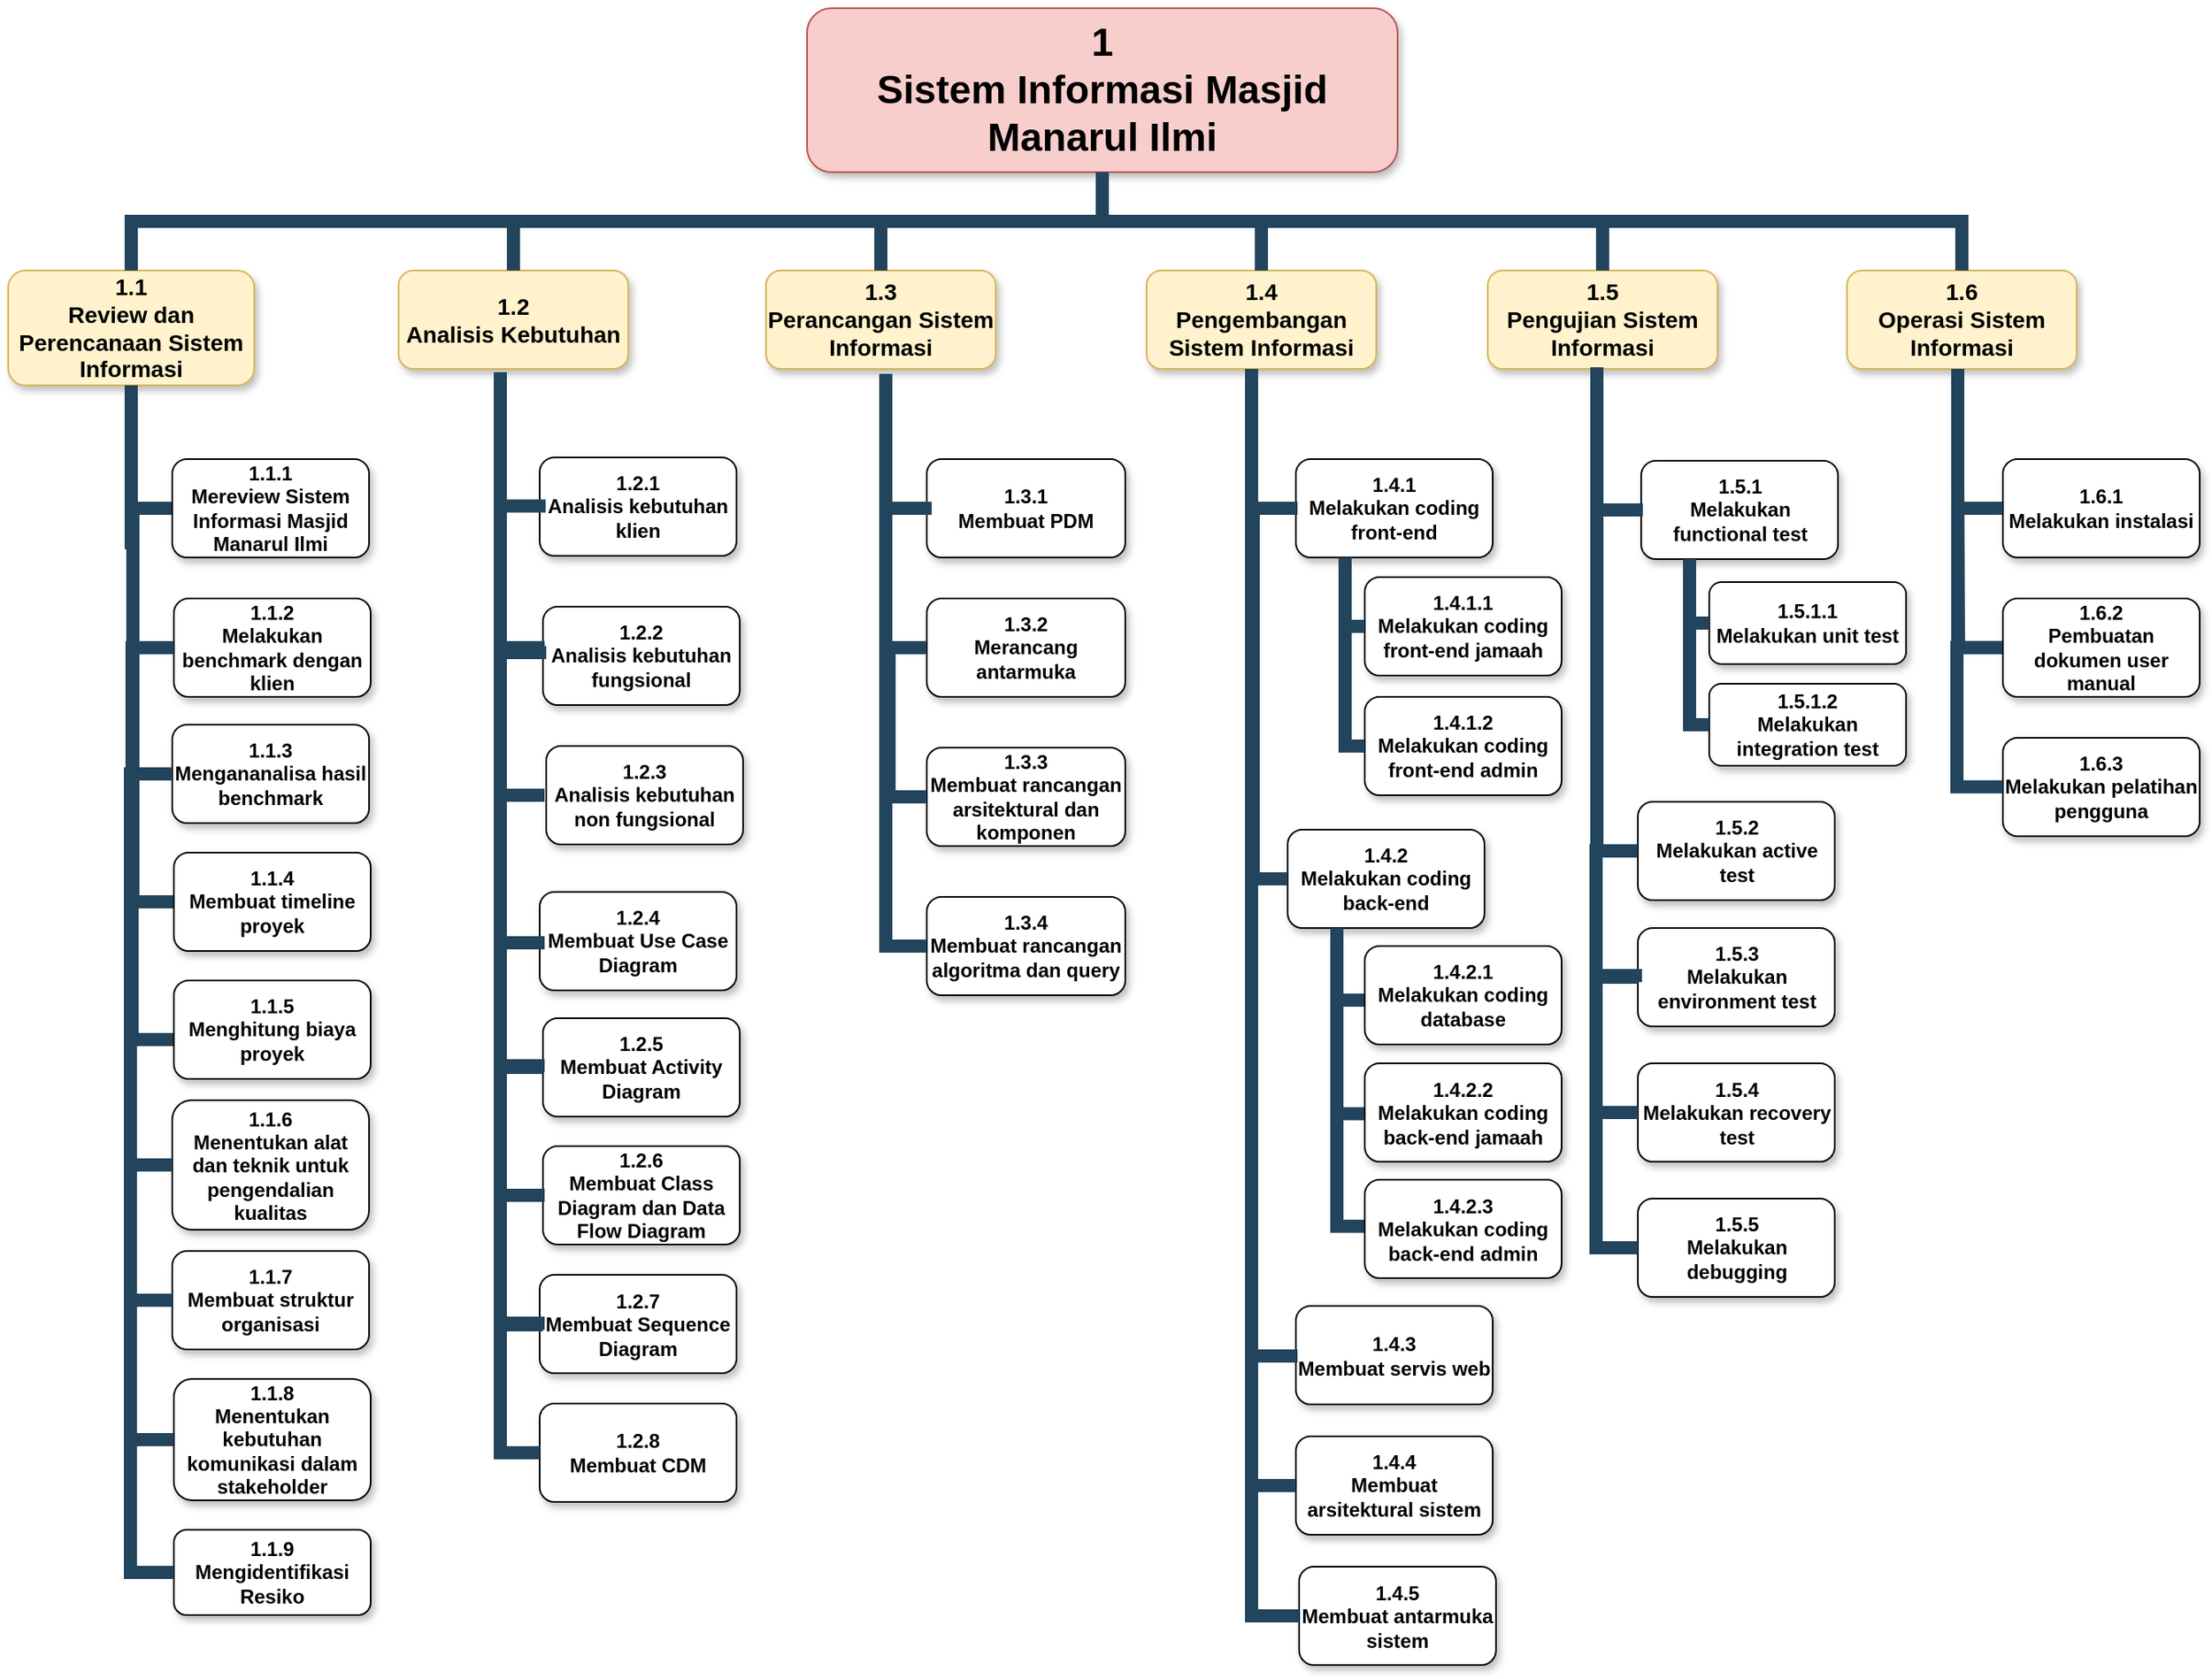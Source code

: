 <mxfile version="12.1.0" type="device" pages="1"><diagram name="Page-1" id="64c3da0e-402f-94eb-ee01-a36477274f13"><mxGraphModel dx="2170" dy="1205" grid="1" gridSize="10" guides="1" tooltips="1" connect="1" arrows="1" fold="1" page="1" pageScale="1" pageWidth="1169" pageHeight="826" background="#ffffff" math="0" shadow="0"><root><mxCell id="0"/><mxCell id="1" parent="0"/><mxCell id="2" value="1&#10;Sistem Informasi Masjid Manarul Ilmi" style="whiteSpace=wrap;rounded=1;shadow=1;fillColor=#f8cecc;strokeColor=#b85450;fontStyle=1;fontSize=24" parent="1" vertex="1"><mxGeometry x="980" y="10" width="360" height="100" as="geometry"/></mxCell><mxCell id="3" value="1.1&#10;Review dan Perencanaan Sistem Informasi" style="whiteSpace=wrap;rounded=1;fillColor=#fff2cc;strokeColor=#d6b656;shadow=1;fontStyle=1;fontSize=14" parent="1" vertex="1"><mxGeometry x="493" y="170" width="150" height="70" as="geometry"/></mxCell><mxCell id="4" value="1.2&#10;Analisis Kebutuhan" style="whiteSpace=wrap;rounded=1;fillColor=#fff2cc;strokeColor=#d6b656;shadow=1;fontStyle=1;fontSize=14" parent="1" vertex="1"><mxGeometry x="731" y="170.0" width="140" height="60" as="geometry"/></mxCell><mxCell id="5" value="1.6&#10;Operasi Sistem Informasi" style="whiteSpace=wrap;rounded=1;fillColor=#fff2cc;strokeColor=#d6b656;shadow=1;fontStyle=1;fontSize=14" parent="1" vertex="1"><mxGeometry x="1614" y="170.0" width="140" height="60" as="geometry"/></mxCell><mxCell id="6" value="1.3&#10;Perancangan Sistem Informasi" style="whiteSpace=wrap;rounded=1;fillColor=#fff2cc;strokeColor=#d6b656;shadow=1;fontStyle=1;fontSize=14" parent="1" vertex="1"><mxGeometry x="955" y="170.0" width="140" height="60" as="geometry"/></mxCell><mxCell id="7" value="1.4&#10;Pengembangan Sistem Informasi" style="whiteSpace=wrap;rounded=1;fillColor=#fff2cc;strokeColor=#d6b656;shadow=1;fontStyle=1;fontSize=14" parent="1" vertex="1"><mxGeometry x="1187" y="170.0" width="140" height="60" as="geometry"/></mxCell><mxCell id="8" value="1.5&#10;Pengujian Sistem Informasi" style="whiteSpace=wrap;rounded=1;fillColor=#fff2cc;strokeColor=#d6b656;shadow=1;fontStyle=1;fontSize=14" parent="1" vertex="1"><mxGeometry x="1395" y="170.0" width="140" height="60" as="geometry"/></mxCell><mxCell id="38" value="1.1.3&#10;Mengananalisa hasil benchmark" style="whiteSpace=wrap;rounded=1;shadow=1;fontStyle=1" parent="1" vertex="1"><mxGeometry x="593.0" y="447.0" width="120" height="60" as="geometry"/></mxCell><mxCell id="104" value="" style="edgeStyle=elbowEdgeStyle;elbow=vertical;rounded=0;fontColor=#000000;endArrow=none;endFill=0;strokeWidth=8;strokeColor=#23445D;" parent="1" edge="1"><mxGeometry width="100" height="100" relative="1" as="geometry"><mxPoint x="568" y="240" as="sourcePoint"/><mxPoint x="568" y="340" as="targetPoint"/><Array as="points"><mxPoint x="568" y="310"/></Array></mxGeometry></mxCell><mxCell id="111" value="" style="edgeStyle=elbowEdgeStyle;elbow=horizontal;rounded=0;fontColor=#000000;endArrow=none;endFill=0;strokeWidth=8;strokeColor=#23445D;entryX=0;entryY=0.5;entryDx=0;entryDy=0;exitX=0;exitY=0.5;exitDx=0;exitDy=0;" parent="1" source="Y_pR6xdChEj1pHCICnAG-238" edge="1"><mxGeometry width="100" height="100" relative="1" as="geometry"><mxPoint x="589" y="328.0" as="sourcePoint"/><mxPoint x="594" y="555" as="targetPoint"/><Array as="points"><mxPoint x="569" y="378"/><mxPoint x="579" y="378"/></Array></mxGeometry></mxCell><mxCell id="229" value="" style="edgeStyle=elbowEdgeStyle;elbow=vertical;rounded=0;fontColor=#000000;endArrow=none;endFill=0;strokeWidth=8;strokeColor=#23445D;" parent="1" source="2" target="3" edge="1"><mxGeometry width="100" height="100" relative="1" as="geometry"><mxPoint x="540" y="140" as="sourcePoint"/><mxPoint x="640" y="40" as="targetPoint"/></mxGeometry></mxCell><mxCell id="230" value="" style="edgeStyle=elbowEdgeStyle;elbow=vertical;rounded=0;fontColor=#000000;endArrow=none;endFill=0;strokeWidth=8;strokeColor=#23445D;" parent="1" source="2" target="4" edge="1"><mxGeometry width="100" height="100" relative="1" as="geometry"><mxPoint x="550" y="150" as="sourcePoint"/><mxPoint x="650" y="50" as="targetPoint"/></mxGeometry></mxCell><mxCell id="231" value="" style="edgeStyle=elbowEdgeStyle;elbow=vertical;rounded=0;fontColor=#000000;endArrow=none;endFill=0;strokeWidth=8;strokeColor=#23445D;exitX=0.5;exitY=1;exitDx=0;exitDy=0;entryX=0.5;entryY=0;entryDx=0;entryDy=0;" parent="1" source="2" target="6" edge="1"><mxGeometry width="100" height="100" relative="1" as="geometry"><mxPoint x="1199" y="110" as="sourcePoint"/><mxPoint x="1009" y="170.0" as="targetPoint"/></mxGeometry></mxCell><mxCell id="232" value="" style="edgeStyle=elbowEdgeStyle;elbow=vertical;rounded=0;fontColor=#000000;endArrow=none;endFill=0;strokeWidth=8;strokeColor=#23445D;" parent="1" source="2" target="7" edge="1"><mxGeometry width="100" height="100" relative="1" as="geometry"><mxPoint x="570" y="170" as="sourcePoint"/><mxPoint x="670" y="70" as="targetPoint"/></mxGeometry></mxCell><mxCell id="233" value="" style="edgeStyle=elbowEdgeStyle;elbow=vertical;rounded=0;fontColor=#000000;endArrow=none;endFill=0;strokeWidth=8;strokeColor=#23445D;" parent="1" source="2" target="8" edge="1"><mxGeometry width="100" height="100" relative="1" as="geometry"><mxPoint x="580" y="180" as="sourcePoint"/><mxPoint x="680" y="80" as="targetPoint"/></mxGeometry></mxCell><mxCell id="234" value="" style="edgeStyle=elbowEdgeStyle;elbow=vertical;rounded=0;fontColor=#000000;endArrow=none;endFill=0;strokeWidth=8;strokeColor=#23445D;" parent="1" source="2" target="5" edge="1"><mxGeometry width="100" height="100" relative="1" as="geometry"><mxPoint x="590" y="190" as="sourcePoint"/><mxPoint x="690" y="90" as="targetPoint"/></mxGeometry></mxCell><mxCell id="f7Loid36G6r8QxjB7iLf-239" style="edgeStyle=orthogonalEdgeStyle;rounded=0;orthogonalLoop=1;jettySize=auto;html=1;" parent="1" source="by5tlI6ho6BqGMb9h1lr-247" edge="1"><mxGeometry relative="1" as="geometry"><mxPoint x="790" y="400" as="targetPoint"/></mxGeometry></mxCell><mxCell id="by5tlI6ho6BqGMb9h1lr-247" value="1.2.2&#10;Analisis kebutuhan fungsional" style="whiteSpace=wrap;rounded=1;shadow=1;fontStyle=1" parent="1" vertex="1"><mxGeometry x="819.0" y="375.0" width="120" height="60" as="geometry"/></mxCell><mxCell id="by5tlI6ho6BqGMb9h1lr-251" value="" style="edgeStyle=elbowEdgeStyle;elbow=vertical;rounded=0;fontColor=#000000;endArrow=none;endFill=0;strokeWidth=8;strokeColor=#23445D;" parent="1" edge="1"><mxGeometry width="100" height="100" relative="1" as="geometry"><mxPoint x="793" y="232" as="sourcePoint"/><mxPoint x="793" y="332" as="targetPoint"/><Array as="points"><mxPoint x="793" y="302"/></Array></mxGeometry></mxCell><mxCell id="by5tlI6ho6BqGMb9h1lr-253" value="1.2.1&#10;Analisis kebutuhan klien" style="whiteSpace=wrap;rounded=1;shadow=1;fontStyle=1" parent="1" vertex="1"><mxGeometry x="817.0" y="284.0" width="120" height="60" as="geometry"/></mxCell><mxCell id="by5tlI6ho6BqGMb9h1lr-256" value="" style="edgeStyle=elbowEdgeStyle;elbow=horizontal;rounded=0;fontColor=#000000;endArrow=none;endFill=0;strokeWidth=8;strokeColor=#23445D;exitX=0.025;exitY=0.5;exitDx=0;exitDy=0;exitPerimeter=0;" parent="1" edge="1"><mxGeometry width="100" height="100" relative="1" as="geometry"><mxPoint x="820.667" y="313.667" as="sourcePoint"/><mxPoint x="821" y="403" as="targetPoint"/><Array as="points"><mxPoint x="793" y="243"/><mxPoint x="793" y="735"/><mxPoint x="813" y="535"/></Array></mxGeometry></mxCell><mxCell id="by5tlI6ho6BqGMb9h1lr-262" value="1.3.1&#10;Membuat PDM" style="whiteSpace=wrap;rounded=1;shadow=1;fontStyle=1" parent="1" vertex="1"><mxGeometry x="1053" y="285.0" width="121" height="60" as="geometry"/></mxCell><mxCell id="by5tlI6ho6BqGMb9h1lr-263" value="1.3.2&#10;Merancang antarmuka" style="whiteSpace=wrap;rounded=1;shadow=1;fontStyle=1" parent="1" vertex="1"><mxGeometry x="1053" y="370.0" width="121" height="60" as="geometry"/></mxCell><mxCell id="by5tlI6ho6BqGMb9h1lr-264" value="" style="edgeStyle=elbowEdgeStyle;elbow=vertical;rounded=0;fontColor=#000000;endArrow=none;endFill=0;strokeWidth=8;strokeColor=#23445D;" parent="1" edge="1"><mxGeometry width="100" height="100" relative="1" as="geometry"><mxPoint x="1028" y="233" as="sourcePoint"/><mxPoint x="1028" y="333" as="targetPoint"/><Array as="points"><mxPoint x="1028" y="303"/></Array></mxGeometry></mxCell><mxCell id="by5tlI6ho6BqGMb9h1lr-265" value="" style="edgeStyle=elbowEdgeStyle;elbow=horizontal;rounded=0;fontColor=#000000;endArrow=none;endFill=0;strokeWidth=8;strokeColor=#23445D;entryX=0;entryY=0.5;entryDx=0;entryDy=0;" parent="1" target="by5tlI6ho6BqGMb9h1lr-271" edge="1"><mxGeometry width="100" height="100" relative="1" as="geometry"><mxPoint x="1056.0" y="315" as="sourcePoint"/><mxPoint x="1053" y="725.0" as="targetPoint"/><Array as="points"><mxPoint x="1028" y="725"/><mxPoint x="1048" y="525"/></Array></mxGeometry></mxCell><mxCell id="by5tlI6ho6BqGMb9h1lr-271" value="1.3.3&#10;Membuat rancangan arsitektural dan komponen" style="whiteSpace=wrap;rounded=1;shadow=1;fontStyle=1" parent="1" vertex="1"><mxGeometry x="1053" y="461.0" width="121" height="60" as="geometry"/></mxCell><mxCell id="by5tlI6ho6BqGMb9h1lr-273" value="1.4.1&#10;Melakukan coding front-end" style="whiteSpace=wrap;rounded=1;shadow=1;fontStyle=1" parent="1" vertex="1"><mxGeometry x="1278.0" y="285.0" width="120" height="60" as="geometry"/></mxCell><mxCell id="by5tlI6ho6BqGMb9h1lr-274" value="1.4.4&#10;Membuat arsitektural sistem" style="whiteSpace=wrap;rounded=1;shadow=1;fontStyle=1" parent="1" vertex="1"><mxGeometry x="1278.0" y="881.0" width="120" height="60" as="geometry"/></mxCell><mxCell id="by5tlI6ho6BqGMb9h1lr-275" value="1.4.5&#10;Membuat antarmuka sistem" style="whiteSpace=wrap;rounded=1;shadow=1;fontStyle=1" parent="1" vertex="1"><mxGeometry x="1280.0" y="960.5" width="120" height="60" as="geometry"/></mxCell><mxCell id="by5tlI6ho6BqGMb9h1lr-278" value="" style="edgeStyle=elbowEdgeStyle;elbow=vertical;rounded=0;fontColor=#000000;endArrow=none;endFill=0;strokeWidth=8;strokeColor=#23445D;" parent="1" edge="1"><mxGeometry width="100" height="100" relative="1" as="geometry"><mxPoint x="1251" y="230" as="sourcePoint"/><mxPoint x="1251" y="330" as="targetPoint"/><Array as="points"><mxPoint x="1251" y="300"/></Array></mxGeometry></mxCell><mxCell id="by5tlI6ho6BqGMb9h1lr-279" value="" style="edgeStyle=elbowEdgeStyle;elbow=horizontal;rounded=0;fontColor=#000000;endArrow=none;endFill=0;strokeWidth=8;strokeColor=#23445D;entryX=0;entryY=0.5;entryDx=0;entryDy=0;" parent="1" target="by5tlI6ho6BqGMb9h1lr-275" edge="1"><mxGeometry width="100" height="100" relative="1" as="geometry"><mxPoint x="1279.0" y="315" as="sourcePoint"/><mxPoint x="1266" y="575" as="targetPoint"/><Array as="points"><mxPoint x="1251" y="725"/><mxPoint x="1271" y="525"/></Array></mxGeometry></mxCell><mxCell id="by5tlI6ho6BqGMb9h1lr-280" value="1.4.3&#10;Membuat servis web" style="whiteSpace=wrap;rounded=1;shadow=1;fontStyle=1" parent="1" vertex="1"><mxGeometry x="1278.0" y="801.5" width="120" height="60" as="geometry"/></mxCell><mxCell id="by5tlI6ho6BqGMb9h1lr-281" value="" style="edgeStyle=elbowEdgeStyle;elbow=horizontal;rounded=0;fontColor=#000000;endArrow=none;endFill=0;strokeWidth=8;strokeColor=#23445D;entryX=0;entryY=0.5;entryDx=0;entryDy=0;" parent="1" edge="1" target="by5tlI6ho6BqGMb9h1lr-274"><mxGeometry width="100" height="100" relative="1" as="geometry"><mxPoint x="1279" y="832" as="sourcePoint"/><mxPoint x="1279.0" y="921" as="targetPoint"/><Array as="points"><mxPoint x="1251" y="1253"/><mxPoint x="1271" y="1053"/></Array></mxGeometry></mxCell><mxCell id="by5tlI6ho6BqGMb9h1lr-283" value="1.5.1&#10;Melakukan functional test" style="whiteSpace=wrap;rounded=1;shadow=1;fontStyle=1" parent="1" vertex="1"><mxGeometry x="1488.5" y="286.0" width="120" height="60" as="geometry"/></mxCell><mxCell id="by5tlI6ho6BqGMb9h1lr-288" value="" style="edgeStyle=elbowEdgeStyle;elbow=vertical;rounded=0;fontColor=#000000;endArrow=none;endFill=0;strokeWidth=8;strokeColor=#23445D;" parent="1" edge="1"><mxGeometry width="100" height="100" relative="1" as="geometry"><mxPoint x="1461.5" y="229.0" as="sourcePoint"/><mxPoint x="1461.5" y="329" as="targetPoint"/><Array as="points"><mxPoint x="1461.5" y="299"/></Array></mxGeometry></mxCell><mxCell id="by5tlI6ho6BqGMb9h1lr-289" value="" style="edgeStyle=elbowEdgeStyle;elbow=horizontal;rounded=0;fontColor=#000000;endArrow=none;endFill=0;strokeWidth=8;strokeColor=#23445D;entryX=0;entryY=0.5;entryDx=0;entryDy=0;" parent="1" target="by5tlI6ho6BqGMb9h1lr-290" edge="1"><mxGeometry width="100" height="100" relative="1" as="geometry"><mxPoint x="1489.5" y="316" as="sourcePoint"/><mxPoint x="1488.5" y="496.0" as="targetPoint"/><Array as="points"><mxPoint x="1461.5" y="726"/><mxPoint x="1481.5" y="526"/></Array></mxGeometry></mxCell><mxCell id="by5tlI6ho6BqGMb9h1lr-290" value="1.5.2&#10;Melakukan active test" style="whiteSpace=wrap;rounded=1;shadow=1;fontStyle=1" parent="1" vertex="1"><mxGeometry x="1486.5" y="494.0" width="120" height="60" as="geometry"/></mxCell><mxCell id="by5tlI6ho6BqGMb9h1lr-293" value="1.6.3&#10;Melakukan pelatihan pengguna" style="whiteSpace=wrap;rounded=1;shadow=1;fontStyle=1" parent="1" vertex="1"><mxGeometry x="1709.0" y="455.0" width="120" height="60" as="geometry"/></mxCell><mxCell id="by5tlI6ho6BqGMb9h1lr-298" value="" style="edgeStyle=elbowEdgeStyle;elbow=vertical;rounded=0;fontColor=#000000;endArrow=none;endFill=0;strokeWidth=8;strokeColor=#23445D;" parent="1" edge="1"><mxGeometry width="100" height="100" relative="1" as="geometry"><mxPoint x="1681.5" y="230.0" as="sourcePoint"/><mxPoint x="1682" y="400" as="targetPoint"/><Array as="points"><mxPoint x="1681.5" y="300"/></Array></mxGeometry></mxCell><mxCell id="by5tlI6ho6BqGMb9h1lr-306" value="1.6.1&#10;Melakukan instalasi" style="whiteSpace=wrap;rounded=1;shadow=1;fontStyle=1" parent="1" vertex="1"><mxGeometry x="1709" y="285.0" width="120" height="60" as="geometry"/></mxCell><mxCell id="by5tlI6ho6BqGMb9h1lr-307" value="" style="edgeStyle=elbowEdgeStyle;elbow=horizontal;rounded=0;fontColor=#000000;endArrow=none;endFill=0;strokeWidth=8;strokeColor=#23445D;exitX=0;exitY=0.5;exitDx=0;exitDy=0;entryX=0;entryY=0.5;entryDx=0;entryDy=0;" parent="1" source="by5tlI6ho6BqGMb9h1lr-306" edge="1"><mxGeometry width="100" height="100" relative="1" as="geometry"><mxPoint x="1709.559" y="323.412" as="sourcePoint"/><mxPoint x="1709.559" y="399.882" as="targetPoint"/><Array as="points"><mxPoint x="1681.5" y="217"/><mxPoint x="1702" y="467"/></Array></mxGeometry></mxCell><mxCell id="Y_pR6xdChEj1pHCICnAG-238" value="1.1.1&#10;Mereview Sistem Informasi Masjid Manarul Ilmi" style="whiteSpace=wrap;rounded=1;shadow=1;fontStyle=1" parent="1" vertex="1"><mxGeometry x="593.0" y="285.0" width="120" height="60" as="geometry"/></mxCell><mxCell id="Y_pR6xdChEj1pHCICnAG-239" value="1.1.2&#10;Melakukan benchmark dengan klien" style="whiteSpace=wrap;rounded=1;shadow=1;fontStyle=1" parent="1" vertex="1"><mxGeometry x="594.0" y="370.0" width="120" height="60" as="geometry"/></mxCell><mxCell id="Y_pR6xdChEj1pHCICnAG-240" value="" style="edgeStyle=elbowEdgeStyle;elbow=horizontal;rounded=0;fontColor=#000000;endArrow=none;endFill=0;strokeWidth=8;strokeColor=#23445D;entryX=0;entryY=0.5;entryDx=0;entryDy=0;exitX=0;exitY=0.5;exitDx=0;exitDy=0;" parent="1" source="Y_pR6xdChEj1pHCICnAG-239" edge="1"><mxGeometry width="100" height="100" relative="1" as="geometry"><mxPoint x="593.5" y="420" as="sourcePoint"/><mxPoint x="594" y="639" as="targetPoint"/><Array as="points"><mxPoint x="568.5" y="830"/><mxPoint x="588.5" y="630"/></Array></mxGeometry></mxCell><mxCell id="Y_pR6xdChEj1pHCICnAG-241" value="" style="edgeStyle=elbowEdgeStyle;elbow=horizontal;rounded=0;fontColor=#000000;endArrow=none;endFill=0;strokeWidth=8;strokeColor=#23445D;exitX=0;exitY=0.5;exitDx=0;exitDy=0;entryX=0;entryY=0.5;entryDx=0;entryDy=0;" parent="1" source="38" edge="1" target="tC8tGfVXkPjTHzJjLiWD-241"><mxGeometry width="100" height="100" relative="1" as="geometry"><mxPoint x="593" y="490" as="sourcePoint"/><mxPoint x="593" y="710" as="targetPoint"/><Array as="points"><mxPoint x="567.5" y="900"/><mxPoint x="587.5" y="700"/></Array></mxGeometry></mxCell><mxCell id="f7Loid36G6r8QxjB7iLf-237" value="1.2.3&#10;Analisis kebutuhan non fungsional" style="whiteSpace=wrap;rounded=1;shadow=1;fontStyle=1" parent="1" vertex="1"><mxGeometry x="821.0" y="460.0" width="120" height="60" as="geometry"/></mxCell><mxCell id="f7Loid36G6r8QxjB7iLf-238" value="" style="edgeStyle=elbowEdgeStyle;elbow=horizontal;rounded=0;fontColor=#000000;endArrow=none;endFill=0;strokeWidth=8;strokeColor=#23445D;" parent="1" edge="1"><mxGeometry width="100" height="100" relative="1" as="geometry"><mxPoint x="820" y="400" as="sourcePoint"/><mxPoint x="820" y="490" as="targetPoint"/><Array as="points"><mxPoint x="793" y="450"/><mxPoint x="806" y="852"/><mxPoint x="826" y="652"/></Array></mxGeometry></mxCell><mxCell id="f7Loid36G6r8QxjB7iLf-240" value="1.5.3&#10;Melakukan environment test" style="whiteSpace=wrap;rounded=1;shadow=1;fontStyle=1" parent="1" vertex="1"><mxGeometry x="1486.5" y="571.0" width="120" height="60" as="geometry"/></mxCell><mxCell id="f7Loid36G6r8QxjB7iLf-241" value="" style="edgeStyle=elbowEdgeStyle;elbow=horizontal;rounded=0;fontColor=#000000;endArrow=none;endFill=0;strokeWidth=8;strokeColor=#23445D;exitX=0;exitY=0.5;exitDx=0;exitDy=0;" parent="1" edge="1"><mxGeometry width="100" height="100" relative="1" as="geometry"><mxPoint x="1486.286" y="523.857" as="sourcePoint"/><mxPoint x="1489" y="600" as="targetPoint"/><Array as="points"><mxPoint x="1461" y="568"/><mxPoint x="1492.5" y="735"/></Array></mxGeometry></mxCell><mxCell id="f7Loid36G6r8QxjB7iLf-243" value="1.5.4&#10;Melakukan recovery test" style="whiteSpace=wrap;rounded=1;shadow=1;fontStyle=1" parent="1" vertex="1"><mxGeometry x="1486.5" y="653.5" width="120" height="60" as="geometry"/></mxCell><mxCell id="f7Loid36G6r8QxjB7iLf-244" value="1.5.5&#10;Melakukan debugging" style="whiteSpace=wrap;rounded=1;shadow=1;fontStyle=1" parent="1" vertex="1"><mxGeometry x="1486.5" y="736.0" width="120" height="60" as="geometry"/></mxCell><mxCell id="f7Loid36G6r8QxjB7iLf-245" value="" style="edgeStyle=elbowEdgeStyle;elbow=horizontal;rounded=0;fontColor=#000000;endArrow=none;endFill=0;strokeWidth=8;strokeColor=#23445D;entryX=0;entryY=0.5;entryDx=0;entryDy=0;exitX=0;exitY=0.5;exitDx=0;exitDy=0;" parent="1" edge="1" target="f7Loid36G6r8QxjB7iLf-243" source="f7Loid36G6r8QxjB7iLf-240"><mxGeometry width="100" height="100" relative="1" as="geometry"><mxPoint x="1479" y="609" as="sourcePoint"/><mxPoint x="1489" y="697.667" as="targetPoint"/><Array as="points"><mxPoint x="1461" y="662"/><mxPoint x="1492.5" y="829"/></Array></mxGeometry></mxCell><mxCell id="f7Loid36G6r8QxjB7iLf-246" value="" style="edgeStyle=elbowEdgeStyle;elbow=horizontal;rounded=0;fontColor=#000000;endArrow=none;endFill=0;strokeWidth=8;strokeColor=#23445D;entryX=0;entryY=0.5;entryDx=0;entryDy=0;exitX=0;exitY=0.5;exitDx=0;exitDy=0;" parent="1" edge="1" target="f7Loid36G6r8QxjB7iLf-244" source="f7Loid36G6r8QxjB7iLf-243"><mxGeometry width="100" height="100" relative="1" as="geometry"><mxPoint x="1479" y="698" as="sourcePoint"/><mxPoint x="1489" y="787" as="targetPoint"/><Array as="points"><mxPoint x="1461" y="751"/><mxPoint x="1492.5" y="918"/></Array></mxGeometry></mxCell><mxCell id="FzrgaDfzEe16WFh3vDcz-234" value="1.2.4&#10;Membuat Use Case Diagram" style="whiteSpace=wrap;rounded=1;shadow=1;fontStyle=1" parent="1" vertex="1"><mxGeometry x="817.0" y="549.0" width="120" height="60" as="geometry"/></mxCell><mxCell id="FzrgaDfzEe16WFh3vDcz-235" value="1.2.5&#10;Membuat Activity Diagram" style="whiteSpace=wrap;rounded=1;shadow=1;fontStyle=1" parent="1" vertex="1"><mxGeometry x="819.0" y="626.0" width="120" height="60" as="geometry"/></mxCell><mxCell id="FzrgaDfzEe16WFh3vDcz-236" value="1.2.6&#10;Membuat Class Diagram dan Data Flow Diagram" style="whiteSpace=wrap;rounded=1;shadow=1;fontStyle=1" parent="1" vertex="1"><mxGeometry x="819.0" y="704.0" width="120" height="60" as="geometry"/></mxCell><mxCell id="FzrgaDfzEe16WFh3vDcz-237" value="1.2.7&#10;Membuat Sequence Diagram" style="whiteSpace=wrap;rounded=1;shadow=1;fontStyle=1" parent="1" vertex="1"><mxGeometry x="817.0" y="782.5" width="120" height="60" as="geometry"/></mxCell><mxCell id="FzrgaDfzEe16WFh3vDcz-238" value="1.2.8&#10;Membuat CDM" style="whiteSpace=wrap;rounded=1;shadow=1;fontStyle=1" parent="1" vertex="1"><mxGeometry x="817.0" y="861.0" width="120" height="60" as="geometry"/></mxCell><mxCell id="FzrgaDfzEe16WFh3vDcz-239" value="" style="edgeStyle=elbowEdgeStyle;elbow=horizontal;rounded=0;fontColor=#000000;endArrow=none;endFill=0;strokeWidth=8;strokeColor=#23445D;exitX=0;exitY=0.5;exitDx=0;exitDy=0;entryX=0;entryY=0.5;entryDx=0;entryDy=0;" parent="1" source="by5tlI6ho6BqGMb9h1lr-263" edge="1" target="by5tlI6ho6BqGMb9h1lr-271"><mxGeometry width="100" height="100" relative="1" as="geometry"><mxPoint x="1058.0" y="315" as="sourcePoint"/><mxPoint x="1050" y="491" as="targetPoint"/><Array as="points"><mxPoint x="1030" y="725"/><mxPoint x="1050" y="525"/></Array></mxGeometry></mxCell><mxCell id="FzrgaDfzEe16WFh3vDcz-240" value="" style="edgeStyle=elbowEdgeStyle;elbow=horizontal;rounded=0;fontColor=#000000;endArrow=none;endFill=0;strokeWidth=8;strokeColor=#23445D;" parent="1" edge="1"><mxGeometry width="100" height="100" relative="1" as="geometry"><mxPoint x="820" y="490" as="sourcePoint"/><mxPoint x="820" y="580" as="targetPoint"/><Array as="points"><mxPoint x="793" y="540"/><mxPoint x="806" y="942"/><mxPoint x="826" y="742"/></Array></mxGeometry></mxCell><mxCell id="FzrgaDfzEe16WFh3vDcz-243" value="" style="edgeStyle=elbowEdgeStyle;elbow=horizontal;rounded=0;fontColor=#000000;endArrow=none;endFill=0;strokeWidth=8;strokeColor=#23445D;entryX=0;entryY=0.5;entryDx=0;entryDy=0;" parent="1" target="FzrgaDfzEe16WFh3vDcz-235" edge="1"><mxGeometry width="100" height="100" relative="1" as="geometry"><mxPoint x="820" y="580" as="sourcePoint"/><mxPoint x="820" y="670" as="targetPoint"/><Array as="points"><mxPoint x="793" y="630"/><mxPoint x="806" y="1032"/><mxPoint x="826" y="832"/></Array></mxGeometry></mxCell><mxCell id="FzrgaDfzEe16WFh3vDcz-244" value="" style="edgeStyle=elbowEdgeStyle;elbow=horizontal;rounded=0;fontColor=#000000;endArrow=none;endFill=0;strokeWidth=8;strokeColor=#23445D;entryX=0;entryY=0.5;entryDx=0;entryDy=0;" parent="1" target="FzrgaDfzEe16WFh3vDcz-236" edge="1"><mxGeometry width="100" height="100" relative="1" as="geometry"><mxPoint x="820" y="655" as="sourcePoint"/><mxPoint x="819" y="731" as="targetPoint"/><Array as="points"><mxPoint x="793" y="705"/><mxPoint x="806" y="1107"/><mxPoint x="826" y="907"/></Array></mxGeometry></mxCell><mxCell id="FzrgaDfzEe16WFh3vDcz-245" value="" style="edgeStyle=elbowEdgeStyle;elbow=horizontal;rounded=0;fontColor=#000000;endArrow=none;endFill=0;strokeWidth=8;strokeColor=#23445D;entryX=0;entryY=0.5;entryDx=0;entryDy=0;" parent="1" edge="1"><mxGeometry width="100" height="100" relative="1" as="geometry"><mxPoint x="820" y="734" as="sourcePoint"/><mxPoint x="819" y="813" as="targetPoint"/><Array as="points"><mxPoint x="793" y="784"/><mxPoint x="806" y="1186"/><mxPoint x="826" y="986"/></Array></mxGeometry></mxCell><mxCell id="FzrgaDfzEe16WFh3vDcz-246" value="" style="edgeStyle=elbowEdgeStyle;elbow=horizontal;rounded=0;fontColor=#000000;endArrow=none;endFill=0;strokeWidth=8;strokeColor=#23445D;entryX=0;entryY=0.5;entryDx=0;entryDy=0;" parent="1" target="FzrgaDfzEe16WFh3vDcz-238" edge="1"><mxGeometry width="100" height="100" relative="1" as="geometry"><mxPoint x="820" y="812" as="sourcePoint"/><mxPoint x="819" y="891" as="targetPoint"/><Array as="points"><mxPoint x="793" y="862"/><mxPoint x="806" y="1264"/><mxPoint x="826" y="1064"/></Array></mxGeometry></mxCell><mxCell id="tC8tGfVXkPjTHzJjLiWD-234" value="1.6.2&#10;Pembuatan dokumen user manual" style="whiteSpace=wrap;rounded=1;shadow=1;fontStyle=1" vertex="1" parent="1"><mxGeometry x="1709.0" y="370.0" width="120" height="60" as="geometry"/></mxCell><mxCell id="tC8tGfVXkPjTHzJjLiWD-235" value="" style="edgeStyle=elbowEdgeStyle;elbow=horizontal;rounded=0;fontColor=#000000;endArrow=none;endFill=0;strokeWidth=8;strokeColor=#23445D;exitX=0;exitY=0.5;exitDx=0;exitDy=0;entryX=0;entryY=0.5;entryDx=0;entryDy=0;" edge="1" parent="1"><mxGeometry width="100" height="100" relative="1" as="geometry"><mxPoint x="1708.5" y="400" as="sourcePoint"/><mxPoint x="1709.059" y="484.882" as="targetPoint"/><Array as="points"><mxPoint x="1681" y="302"/><mxPoint x="1701.5" y="552"/></Array></mxGeometry></mxCell><mxCell id="tC8tGfVXkPjTHzJjLiWD-236" value="1.3.4&#10;Membuat rancangan algoritma dan query" style="whiteSpace=wrap;rounded=1;shadow=1;fontStyle=1" vertex="1" parent="1"><mxGeometry x="1053" y="552.0" width="121" height="60" as="geometry"/></mxCell><mxCell id="tC8tGfVXkPjTHzJjLiWD-238" value="" style="edgeStyle=elbowEdgeStyle;elbow=horizontal;rounded=0;fontColor=#000000;endArrow=none;endFill=0;strokeWidth=8;strokeColor=#23445D;entryX=0;entryY=0.5;entryDx=0;entryDy=0;" edge="1" parent="1"><mxGeometry width="100" height="100" relative="1" as="geometry"><mxPoint x="1040" y="491" as="sourcePoint"/><mxPoint x="1053" y="582" as="targetPoint"/><Array as="points"><mxPoint x="1028" y="816"/><mxPoint x="1048" y="616"/></Array></mxGeometry></mxCell><mxCell id="tC8tGfVXkPjTHzJjLiWD-239" value="1.1.4&#10;Membuat timeline proyek" style="whiteSpace=wrap;rounded=1;shadow=1;fontStyle=1" vertex="1" parent="1"><mxGeometry x="594.0" y="525.0" width="120" height="60" as="geometry"/></mxCell><mxCell id="tC8tGfVXkPjTHzJjLiWD-240" value="1.1.5&#10;Menghitung biaya proyek" style="whiteSpace=wrap;rounded=1;shadow=1;fontStyle=1" vertex="1" parent="1"><mxGeometry x="594.0" y="603.0" width="120" height="60" as="geometry"/></mxCell><mxCell id="tC8tGfVXkPjTHzJjLiWD-241" value="1.1.6&#10;Menentukan alat dan teknik untuk pengendalian kualitas" style="whiteSpace=wrap;rounded=1;shadow=1;fontStyle=1" vertex="1" parent="1"><mxGeometry x="593" y="676" width="120" height="79" as="geometry"/></mxCell><mxCell id="tC8tGfVXkPjTHzJjLiWD-242" value="1.1.7&#10;Membuat struktur organisasi" style="whiteSpace=wrap;rounded=1;shadow=1;fontStyle=1" vertex="1" parent="1"><mxGeometry x="593.0" y="768.0" width="120" height="60" as="geometry"/></mxCell><mxCell id="tC8tGfVXkPjTHzJjLiWD-243" value="" style="edgeStyle=elbowEdgeStyle;elbow=horizontal;rounded=0;fontColor=#000000;endArrow=none;endFill=0;strokeWidth=8;strokeColor=#23445D;exitX=0;exitY=0.5;exitDx=0;exitDy=0;entryX=0;entryY=0.5;entryDx=0;entryDy=0;fontStyle=1" edge="1" parent="1" source="tC8tGfVXkPjTHzJjLiWD-241" target="tC8tGfVXkPjTHzJjLiWD-242"><mxGeometry width="100" height="100" relative="1" as="geometry"><mxPoint x="593" y="566.5" as="sourcePoint"/><mxPoint x="593" y="805.5" as="targetPoint"/><Array as="points"><mxPoint x="567.5" y="989.5"/><mxPoint x="587.5" y="789.5"/></Array></mxGeometry></mxCell><mxCell id="tC8tGfVXkPjTHzJjLiWD-244" value="1.1.8&#10;Menentukan kebutuhan komunikasi dalam stakeholder" style="whiteSpace=wrap;rounded=1;shadow=1;fontStyle=1" vertex="1" parent="1"><mxGeometry x="594" y="846" width="120" height="74" as="geometry"/></mxCell><mxCell id="tC8tGfVXkPjTHzJjLiWD-245" value="" style="edgeStyle=elbowEdgeStyle;elbow=horizontal;rounded=0;fontColor=#000000;endArrow=none;endFill=0;strokeWidth=8;strokeColor=#23445D;exitX=0;exitY=0.5;exitDx=0;exitDy=0;entryX=0;entryY=0.5;entryDx=0;entryDy=0;" edge="1" parent="1" target="tC8tGfVXkPjTHzJjLiWD-244"><mxGeometry width="100" height="100" relative="1" as="geometry"><mxPoint x="593" y="798" as="sourcePoint"/><mxPoint x="593" y="880" as="targetPoint"/><Array as="points"><mxPoint x="567.5" y="1071.5"/><mxPoint x="587.5" y="871.5"/></Array></mxGeometry></mxCell><mxCell id="tC8tGfVXkPjTHzJjLiWD-246" value="1.1.9&#10;Mengidentifikasi Resiko" style="whiteSpace=wrap;rounded=1;shadow=1;fontStyle=1" vertex="1" parent="1"><mxGeometry x="594" y="938" width="120" height="52" as="geometry"/></mxCell><mxCell id="tC8tGfVXkPjTHzJjLiWD-247" value="" style="edgeStyle=elbowEdgeStyle;elbow=horizontal;rounded=0;fontColor=#000000;endArrow=none;endFill=0;strokeWidth=8;strokeColor=#23445D;exitX=0;exitY=0.5;exitDx=0;exitDy=0;entryX=0;entryY=0.5;entryDx=0;entryDy=0;" edge="1" parent="1" target="tC8tGfVXkPjTHzJjLiWD-246"><mxGeometry width="100" height="100" relative="1" as="geometry"><mxPoint x="593" y="883" as="sourcePoint"/><mxPoint x="594" y="968" as="targetPoint"/><Array as="points"><mxPoint x="567.5" y="1156.5"/><mxPoint x="587.5" y="956.5"/></Array></mxGeometry></mxCell><mxCell id="tC8tGfVXkPjTHzJjLiWD-248" value="1.4.2&#10;Melakukan coding back-end" style="whiteSpace=wrap;rounded=1;shadow=1;fontStyle=1" vertex="1" parent="1"><mxGeometry x="1273.0" y="511.0" width="120" height="60" as="geometry"/></mxCell><mxCell id="tC8tGfVXkPjTHzJjLiWD-249" value="1.4.1.1&#10;Melakukan coding front-end jamaah" style="whiteSpace=wrap;rounded=1;shadow=1;fontStyle=1" vertex="1" parent="1"><mxGeometry x="1320.0" y="357.0" width="120" height="60" as="geometry"/></mxCell><mxCell id="tC8tGfVXkPjTHzJjLiWD-250" value="1.4.1.2&#10;Melakukan coding front-end admin" style="whiteSpace=wrap;rounded=1;shadow=1;fontStyle=1" vertex="1" parent="1"><mxGeometry x="1320.0" y="430.0" width="120" height="60" as="geometry"/></mxCell><mxCell id="tC8tGfVXkPjTHzJjLiWD-251" value="" style="edgeStyle=elbowEdgeStyle;elbow=horizontal;rounded=0;fontColor=#000000;endArrow=none;endFill=0;strokeWidth=8;strokeColor=#23445D;entryX=0;entryY=0.5;entryDx=0;entryDy=0;" edge="1" parent="1" target="tC8tGfVXkPjTHzJjLiWD-249"><mxGeometry width="100" height="100" relative="1" as="geometry"><mxPoint x="1308" y="345" as="sourcePoint"/><mxPoint x="1304" y="872" as="targetPoint"/><Array as="points"><mxPoint x="1308" y="410"/><mxPoint x="1300" y="540"/></Array></mxGeometry></mxCell><mxCell id="tC8tGfVXkPjTHzJjLiWD-252" value="" style="edgeStyle=elbowEdgeStyle;elbow=horizontal;rounded=0;fontColor=#000000;endArrow=none;endFill=0;strokeWidth=8;strokeColor=#23445D;entryX=0;entryY=0.5;entryDx=0;entryDy=0;" edge="1" parent="1" target="tC8tGfVXkPjTHzJjLiWD-250"><mxGeometry width="100" height="100" relative="1" as="geometry"><mxPoint x="1308" y="380" as="sourcePoint"/><mxPoint x="1320" y="455" as="targetPoint"/><Array as="points"><mxPoint x="1308" y="465"/><mxPoint x="1300" y="595"/></Array></mxGeometry></mxCell><mxCell id="tC8tGfVXkPjTHzJjLiWD-253" value="" style="edgeStyle=elbowEdgeStyle;elbow=horizontal;rounded=0;fontColor=#000000;endArrow=none;endFill=0;strokeWidth=8;strokeColor=#23445D;exitX=0;exitY=0.5;exitDx=0;exitDy=0;entryX=0;entryY=0.5;entryDx=0;entryDy=0;" edge="1" parent="1" source="tC8tGfVXkPjTHzJjLiWD-248" target="by5tlI6ho6BqGMb9h1lr-273"><mxGeometry width="100" height="100" relative="1" as="geometry"><mxPoint x="1275" y="552" as="sourcePoint"/><mxPoint x="1270" y="686" as="targetPoint"/><Array as="points"><mxPoint x="1252" y="1018"/><mxPoint x="1272" y="818"/></Array></mxGeometry></mxCell><mxCell id="tC8tGfVXkPjTHzJjLiWD-259" value="" style="edgeStyle=elbowEdgeStyle;elbow=horizontal;rounded=0;fontColor=#000000;endArrow=none;endFill=0;strokeWidth=8;strokeColor=#23445D;entryX=0;entryY=0.5;entryDx=0;entryDy=0;" edge="1" parent="1"><mxGeometry width="100" height="100" relative="1" as="geometry"><mxPoint x="1303" y="659" as="sourcePoint"/><mxPoint x="1320" y="615" as="targetPoint"/><Array as="points"><mxPoint x="1303" y="615"/><mxPoint x="1300" y="821"/></Array></mxGeometry></mxCell><mxCell id="tC8tGfVXkPjTHzJjLiWD-260" value="" style="edgeStyle=elbowEdgeStyle;elbow=horizontal;rounded=0;fontColor=#000000;endArrow=none;endFill=0;strokeWidth=8;strokeColor=#23445D;entryX=0;entryY=0.5;entryDx=0;entryDy=0;" edge="1" parent="1"><mxGeometry width="100" height="100" relative="1" as="geometry"><mxPoint x="1303" y="571" as="sourcePoint"/><mxPoint x="1320" y="684.286" as="targetPoint"/><Array as="points"><mxPoint x="1303" y="689"/><mxPoint x="1300" y="895"/></Array></mxGeometry></mxCell><mxCell id="tC8tGfVXkPjTHzJjLiWD-261" value="" style="edgeStyle=elbowEdgeStyle;elbow=horizontal;rounded=0;fontColor=#000000;endArrow=none;endFill=0;strokeWidth=8;strokeColor=#23445D;entryX=0;entryY=0.5;entryDx=0;entryDy=0;" edge="1" parent="1"><mxGeometry width="100" height="100" relative="1" as="geometry"><mxPoint x="1303" y="599" as="sourcePoint"/><mxPoint x="1320" y="752.857" as="targetPoint"/><Array as="points"><mxPoint x="1303" y="783"/><mxPoint x="1300" y="989"/></Array></mxGeometry></mxCell><mxCell id="tC8tGfVXkPjTHzJjLiWD-262" value="1.4.2.2&#10;Melakukan coding back-end jamaah" style="whiteSpace=wrap;rounded=1;shadow=1;fontStyle=1" vertex="1" parent="1"><mxGeometry x="1320.0" y="653.5" width="120" height="60" as="geometry"/></mxCell><mxCell id="tC8tGfVXkPjTHzJjLiWD-263" value="1.4.2.3&#10;Melakukan coding back-end admin" style="whiteSpace=wrap;rounded=1;shadow=1;fontStyle=1" vertex="1" parent="1"><mxGeometry x="1320.0" y="724.5" width="120" height="60" as="geometry"/></mxCell><mxCell id="tC8tGfVXkPjTHzJjLiWD-264" value="1.4.2.1&#10;Melakukan coding database" style="whiteSpace=wrap;rounded=1;shadow=1;fontStyle=1" vertex="1" parent="1"><mxGeometry x="1320.0" y="582.0" width="120" height="60" as="geometry"/></mxCell><mxCell id="tC8tGfVXkPjTHzJjLiWD-265" value="1.5.1.1&#10;Melakukan unit test" style="whiteSpace=wrap;rounded=1;shadow=1;fontStyle=1" vertex="1" parent="1"><mxGeometry x="1530" y="360" width="120" height="50" as="geometry"/></mxCell><mxCell id="tC8tGfVXkPjTHzJjLiWD-266" value="1.5.1.2&#10;Melakukan integration test" style="whiteSpace=wrap;rounded=1;shadow=1;fontStyle=1" vertex="1" parent="1"><mxGeometry x="1530" y="422" width="120" height="50" as="geometry"/></mxCell><mxCell id="tC8tGfVXkPjTHzJjLiWD-268" value="" style="edgeStyle=elbowEdgeStyle;elbow=horizontal;rounded=0;fontColor=#000000;endArrow=none;endFill=0;strokeWidth=8;strokeColor=#23445D;entryX=0;entryY=0.5;entryDx=0;entryDy=0;" edge="1" parent="1" target="tC8tGfVXkPjTHzJjLiWD-265"><mxGeometry width="100" height="100" relative="1" as="geometry"><mxPoint x="1518" y="346" as="sourcePoint"/><mxPoint x="1530" y="399.786" as="targetPoint"/><Array as="points"><mxPoint x="1518" y="390"/><mxPoint x="1510" y="552.5"/></Array></mxGeometry></mxCell><mxCell id="tC8tGfVXkPjTHzJjLiWD-269" value="" style="edgeStyle=elbowEdgeStyle;elbow=horizontal;rounded=0;fontColor=#000000;endArrow=none;endFill=0;strokeWidth=8;strokeColor=#23445D;entryX=0;entryY=0.5;entryDx=0;entryDy=0;" edge="1" parent="1" target="tC8tGfVXkPjTHzJjLiWD-266"><mxGeometry width="100" height="100" relative="1" as="geometry"><mxPoint x="1518" y="346" as="sourcePoint"/><mxPoint x="1530.093" y="425.977" as="targetPoint"/><Array as="points"><mxPoint x="1518" y="431"/><mxPoint x="1510" y="593.5"/></Array></mxGeometry></mxCell></root></mxGraphModel></diagram></mxfile>